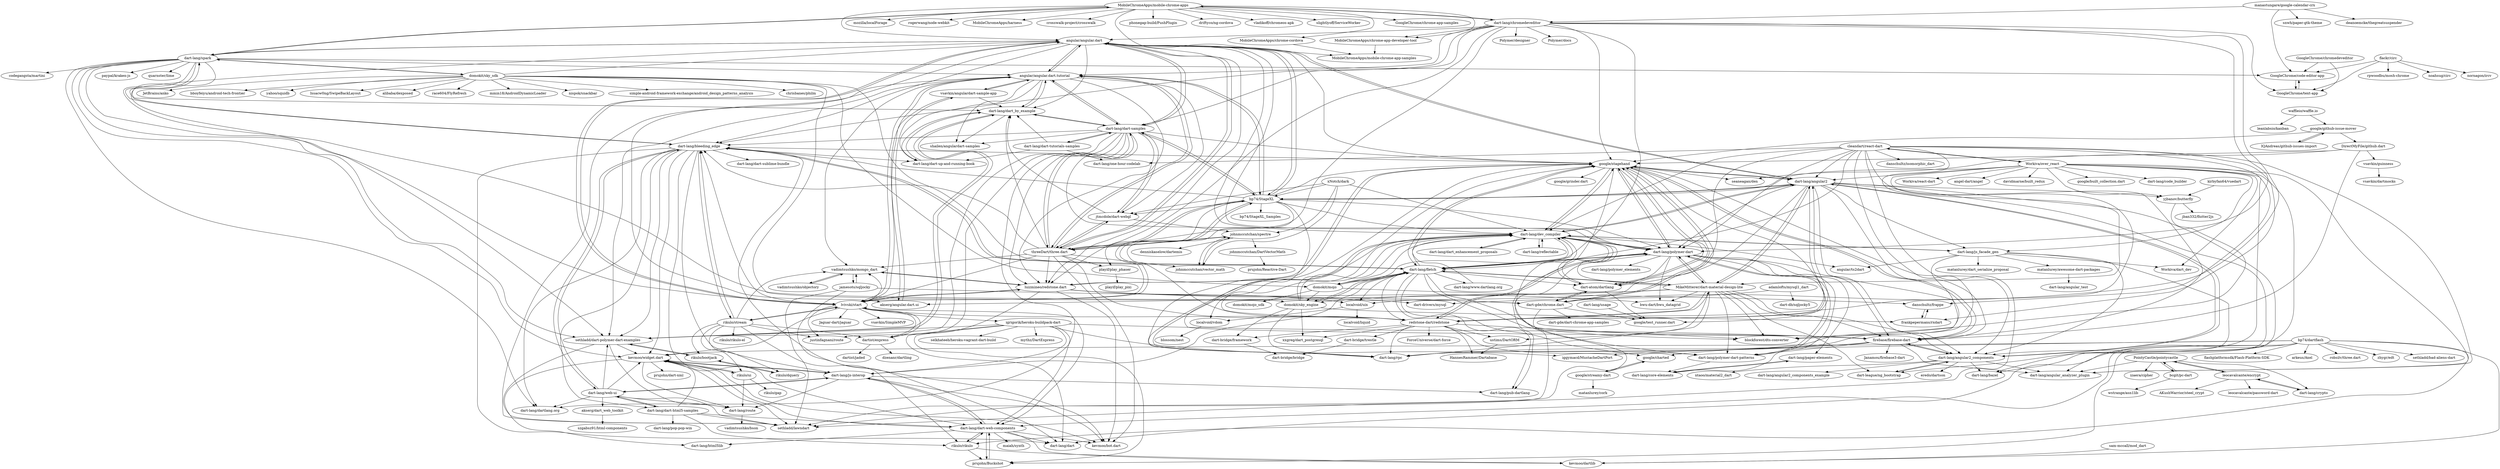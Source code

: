 digraph G {
"MobileChromeApps/mobile-chrome-apps" -> "GoogleChrome/chrome-app-samples" ["e"=1]
"MobileChromeApps/mobile-chrome-apps" -> "MobileChromeApps/chrome-app-developer-tool"
"MobileChromeApps/mobile-chrome-apps" -> "MobileChromeApps/chrome-cordova"
"MobileChromeApps/mobile-chrome-apps" -> "dart-lang/chromedeveditor"
"MobileChromeApps/mobile-chrome-apps" -> "dart-lang/spark"
"MobileChromeApps/mobile-chrome-apps" -> "MobileChromeApps/mobile-chrome-app-samples"
"MobileChromeApps/mobile-chrome-apps" -> "mozilla/localForage" ["e"=1]
"MobileChromeApps/mobile-chrome-apps" -> "rogerwang/node-webkit" ["e"=1]
"MobileChromeApps/mobile-chrome-apps" -> "MobileChromeApps/harness"
"MobileChromeApps/mobile-chrome-apps" -> "crosswalk-project/crosswalk" ["e"=1]
"MobileChromeApps/mobile-chrome-apps" -> "angular/angular.dart"
"MobileChromeApps/mobile-chrome-apps" -> "phonegap-build/PushPlugin" ["e"=1]
"MobileChromeApps/mobile-chrome-apps" -> "driftyco/ng-cordova" ["e"=1]
"MobileChromeApps/mobile-chrome-apps" -> "vladikoff/chromeos-apk" ["e"=1]
"MobileChromeApps/mobile-chrome-apps" -> "slightlyoff/ServiceWorker" ["e"=1]
"johnmccutchan/vector_math" -> "johnmccutchan/spectre"
"angular/angular.dart" -> "angular/angular.dart.tutorial"
"angular/angular.dart" -> "dart-lang/spark"
"angular/angular.dart" -> "dart-lang/angular2"
"angular/angular.dart" -> "dart-lang/dart-samples"
"angular/angular.dart" -> "dart-lang/bleeding_edge"
"angular/angular.dart" -> "lvivski/start"
"angular/angular.dart" -> "akserg/angular.dart.ui"
"angular/angular.dart" -> "dart-lang/dev_compiler"
"angular/angular.dart" -> "bp74/StageXL"
"angular/angular.dart" -> "dart-lang/dart_by_example"
"angular/angular.dart" -> "luizmineo/redstone.dart"
"angular/angular.dart" -> "threeDart/three.dart"
"angular/angular.dart" -> "sethladd/dart-polymer-dart-examples"
"angular/angular.dart" -> "dart-lang/polymer-dart"
"angular/angular.dart" -> "google/stagehand"
"dart-lang/dart-tutorials-samples" -> "dart-lang/dart-samples"
"dart-lang/dart-tutorials-samples" -> "dart-lang/dart-up-and-running-book"
"dart-lang/dart-tutorials-samples" -> "dart-lang/one-hour-codelab"
"dart-lang/dart-tutorials-samples" -> "dart-lang/dart_by_example"
"dart-lang/dart_enhancement_proposals" -> "dart-lang/dev_compiler"
"dart-lang/dev_compiler" -> "dart-lang/fletch"
"dart-lang/dev_compiler" -> "dart-lang/dart_enhancement_proposals"
"dart-lang/dev_compiler" -> "dart-lang/polymer-dart"
"dart-lang/dev_compiler" -> "dart-atom/dartlang"
"dart-lang/dev_compiler" -> "dart-lang/reflectable"
"dart-lang/dev_compiler" -> "dart-lang/angular2"
"dart-lang/dev_compiler" -> "google/stagehand"
"dart-lang/dev_compiler" -> "dart-lang/polymer-dart-patterns"
"dart-lang/dev_compiler" -> "dart-lang/js_facade_gen"
"dart-lang/dev_compiler" -> "dart-lang/rpc"
"dart-lang/dev_compiler" -> "angular/ts2dart"
"dart-lang/dev_compiler" -> "localvoid/vdom"
"dart-lang/reflectable" -> "dart-lang/dev_compiler"
"domokit/sky_sdk" -> "domokit/mojo"
"domokit/sky_sdk" -> "domokit/sky_engine"
"domokit/sky_sdk" -> "JetBrains/anko" ["e"=1]
"domokit/sky_sdk" -> "bboyfeiyu/android-tech-frontier" ["e"=1]
"domokit/sky_sdk" -> "yahoo/squidb" ["e"=1]
"domokit/sky_sdk" -> "dart-lang/fletch"
"domokit/sky_sdk" -> "Issacw0ng/SwipeBackLayout" ["e"=1]
"domokit/sky_sdk" -> "alibaba/dexposed" ["e"=1]
"domokit/sky_sdk" -> "dart-lang/spark"
"domokit/sky_sdk" -> "race604/FlyRefresh" ["e"=1]
"domokit/sky_sdk" -> "angular/angular.dart"
"domokit/sky_sdk" -> "mmin18/AndroidDynamicLoader" ["e"=1]
"domokit/sky_sdk" -> "nispok/snackbar" ["e"=1]
"domokit/sky_sdk" -> "simple-android-framework-exchange/android_design_patterns_analysis" ["e"=1]
"domokit/sky_sdk" -> "chrisbanes/philm" ["e"=1]
"localvoid/vdom" -> "blossom/nest"
"GoogleChrome/chromedeveditor" -> "GoogleChrome/text-app"
"GoogleChrome/chromedeveditor" -> "GoogleChrome/code-editor-app"
"bp74/StageXL" -> "bp74/StageXL_Samples"
"bp74/StageXL" -> "dart-lang/angular2"
"bp74/StageXL" -> "jtmcdole/dart-webgl"
"bp74/StageXL" -> "google/stagehand"
"bp74/StageXL" -> "threeDart/three.dart"
"bp74/StageXL" -> "firebase/firebase-dart"
"bp74/StageXL" -> "angular/angular.dart.tutorial"
"bp74/StageXL" -> "playif/play_phaser"
"bp74/StageXL" -> "redstone-dart/redstone"
"bp74/StageXL" -> "dart-lang/dart-samples"
"bp74/StageXL" -> "dart-lang/bleeding_edge"
"bp74/StageXL" -> "dart-lang/polymer-dart"
"bp74/StageXL" -> "lvivski/start"
"bp74/StageXL" -> "angular/angular.dart"
"bp74/StageXL" -> "dart-lang/dev_compiler"
"leocavalcante/encrypt" -> "leocavalcante/password-dart"
"leocavalcante/encrypt" -> "dart-lang/crypto"
"leocavalcante/encrypt" -> "PointyCastle/pointycastle"
"leocavalcante/encrypt" -> "AKushWarrior/steel_crypt"
"dartist/express" -> "dartist/jaded"
"dartist/express" -> "lvivski/start"
"dartist/express" -> "dzenanr/dartling"
"igrigorik/heroku-buildpack-dart" -> "sethladd/dart-polymer-dart-examples"
"igrigorik/heroku-buildpack-dart" -> "selkhateeb/heroku-vagrant-dart-build"
"igrigorik/heroku-buildpack-dart" -> "dart-lang/dart-web-components"
"igrigorik/heroku-buildpack-dart" -> "dart-lang/js-interop"
"igrigorik/heroku-buildpack-dart" -> "mythz/DartExpress"
"igrigorik/heroku-buildpack-dart" -> "firebase/firebase-dart"
"igrigorik/heroku-buildpack-dart" -> "prujohn/Buckshot"
"igrigorik/heroku-buildpack-dart" -> "dart-lang/dart"
"igrigorik/heroku-buildpack-dart" -> "iggymacd/MustacheDartPort"
"rikulo/stream" -> "lvivski/start"
"rikulo/stream" -> "justinfagnani/route"
"rikulo/stream" -> "dartist/express"
"rikulo/stream" -> "rikulo/rikulo"
"rikulo/stream" -> "vadimtsushko/mongo_dart"
"rikulo/stream" -> "rikulo/ui"
"rikulo/stream" -> "rikulo/dquery"
"rikulo/stream" -> "rikulo/bootjack"
"rikulo/stream" -> "rikulo/rikulo-el"
"rikulo/stream" -> "dart-lang/bleeding_edge"
"manastungare/google-calendar-crx" -> "GoogleChrome/code-editor-app"
"manastungare/google-calendar-crx" -> "snwh/paper-gtk-theme" ["e"=1]
"manastungare/google-calendar-crx" -> "dart-lang/chromedeveditor"
"manastungare/google-calendar-crx" -> "deanoemcke/thegreatsuspender" ["e"=1]
"threeDart/three.dart" -> "johnmccutchan/spectre"
"threeDart/three.dart" -> "jtmcdole/dart-webgl"
"threeDart/three.dart" -> "playif/play_phaser"
"threeDart/three.dart" -> "bp74/StageXL"
"threeDart/three.dart" -> "dart-lang/dart-samples"
"threeDart/three.dart" -> "johnmccutchan/vector_math"
"threeDart/three.dart" -> "angular/angular.dart.tutorial"
"threeDart/three.dart" -> "dart-lang/bleeding_edge"
"threeDart/three.dart" -> "vadimtsushko/mongo_dart"
"threeDart/three.dart" -> "luizmineo/redstone.dart"
"threeDart/three.dart" -> "dart-lang/dart_by_example"
"threeDart/three.dart" -> "kevmoo/bot.dart"
"threeDart/three.dart" -> "lvivski/start"
"threeDart/three.dart" -> "angular/angular.dart"
"threeDart/three.dart" -> "redstone-dart/redstone"
"vadimtsushko/mongo_dart" -> "vadimtsushko/objectory"
"vadimtsushko/mongo_dart" -> "luizmineo/redstone.dart"
"vadimtsushko/mongo_dart" -> "jamesots/sqljocky"
"jamesots/sqljocky" -> "sethladd/lawndart"
"jamesots/sqljocky" -> "vadimtsushko/mongo_dart"
"jamesots/sqljocky" -> "dart-lang/dart"
"jamesots/sqljocky" -> "dart-drivers/mysql"
"redstone-dart/redstone" -> "xxgreg/dart_postgresql"
"redstone-dart/redstone" -> "dart-bridge/trestle"
"redstone-dart/redstone" -> "dart-lang/polymer-dart"
"redstone-dart/redstone" -> "dart-lang/rpc"
"redstone-dart/redstone" -> "dart-bridge/framework"
"redstone-dart/redstone" -> "MikeMitterer/dart-material-design-lite"
"redstone-dart/redstone" -> "HannesRammer/Dartabase"
"redstone-dart/redstone" -> "ForceUniverse/dart-force"
"redstone-dart/redstone" -> "ustims/DartORM"
"redstone-dart/redstone" -> "blockforest/dts-converter"
"redstone-dart/redstone" -> "dart-lang/dev_compiler"
"redstone-dart/redstone" -> "dart-lang/polymer-dart-patterns"
"redstone-dart/redstone" -> "dart-lang/fletch"
"redstone-dart/redstone" -> "dart-lang/angular2"
"waffleio/waffle.io" -> "google/github-issue-mover"
"waffleio/waffle.io" -> "leanlabsio/kanban"
"IQAndreas/github-issues-import" -> "google/github-issue-mover"
"google/github-issue-mover" -> "IQAndreas/github-issues-import"
"google/github-issue-mover" -> "google/stagehand"
"google/github-issue-mover" -> "DirectMyFile/github.dart"
"dart-lang/usage" -> "google/test_runner.dart"
"dart-lang/spark" -> "angular/angular.dart"
"dart-lang/spark" -> "dart-lang/bleeding_edge"
"dart-lang/spark" -> "angular/angular.dart.tutorial"
"dart-lang/spark" -> "sethladd/dart-polymer-dart-examples"
"dart-lang/spark" -> "MobileChromeApps/mobile-chrome-apps"
"dart-lang/spark" -> "kevmoo/widget.dart"
"dart-lang/spark" -> "GoogleChrome/code-editor-app"
"dart-lang/spark" -> "dart-gde/chrome.dart"
"dart-lang/spark" -> "lvivski/start"
"dart-lang/spark" -> "dart-lang/dart_by_example"
"dart-lang/spark" -> "paypal/kraken-js" ["e"=1]
"dart-lang/spark" -> "quarnster/lime" ["e"=1]
"dart-lang/spark" -> "codegangsta/martini" ["e"=1]
"dart-lang/spark" -> "dart-lang/dartlang.org"
"dart-lang/spark" -> "domokit/sky_sdk"
"dart-lang/chromedeveditor" -> "MobileChromeApps/mobile-chrome-apps"
"dart-lang/chromedeveditor" -> "angular/angular.dart"
"dart-lang/chromedeveditor" -> "MobileChromeApps/chrome-app-developer-tool"
"dart-lang/chromedeveditor" -> "google/stagehand"
"dart-lang/chromedeveditor" -> "dart-lang/polymer-dart"
"dart-lang/chromedeveditor" -> "luizmineo/redstone.dart"
"dart-lang/chromedeveditor" -> "threeDart/three.dart"
"dart-lang/chromedeveditor" -> "angular/angular.dart.tutorial"
"dart-lang/chromedeveditor" -> "dart-lang/bleeding_edge"
"dart-lang/chromedeveditor" -> "dart-gde/chrome.dart"
"dart-lang/chromedeveditor" -> "GoogleChrome/text-app"
"dart-lang/chromedeveditor" -> "dart-lang/dart-samples"
"dart-lang/chromedeveditor" -> "Polymer/designer" ["e"=1]
"dart-lang/chromedeveditor" -> "domokit/mojo"
"dart-lang/chromedeveditor" -> "Polymer/docs" ["e"=1]
"DirectMyFile/github.dart" -> "seaneagan/den"
"DirectMyFile/github.dart" -> "google/stagehand"
"DirectMyFile/github.dart" -> "firebase/firebase-dart"
"DirectMyFile/github.dart" -> "vsavkin/guinness"
"dart-lang/rpc" -> "dart-lang/dev_compiler"
"dart-lang/angular2" -> "dart-lang/angular2_components"
"dart-lang/angular2" -> "dart-lang/dev_compiler"
"dart-lang/angular2" -> "MikeMitterer/dart-material-design-lite"
"dart-lang/angular2" -> "google/stagehand"
"dart-lang/angular2" -> "dart-lang/rpc"
"dart-lang/angular2" -> "dart-lang/angular_analyzer_plugin"
"dart-lang/angular2" -> "dart-league/ng_bootstrap"
"dart-lang/angular2" -> "dart-lang/js_facade_gen"
"dart-lang/angular2" -> "firebase/firebase-dart"
"dart-lang/angular2" -> "angular/angular.dart"
"dart-lang/angular2" -> "bp74/StageXL"
"dart-lang/angular2" -> "dart-lang/polymer-dart"
"dart-lang/angular2" -> "dart-atom/dartlang"
"dart-lang/angular2" -> "yjbanov/butterfly"
"dart-lang/angular2" -> "redstone-dart/redstone"
"GoogleChrome/text-app" -> "GoogleChrome/code-editor-app"
"MikeMitterer/dart-material-design-lite" -> "dart-lang/angular2"
"MikeMitterer/dart-material-design-lite" -> "dart-lang/angular2_components"
"MikeMitterer/dart-material-design-lite" -> "dart-lang/polymer-dart"
"MikeMitterer/dart-material-design-lite" -> "redstone-dart/redstone"
"MikeMitterer/dart-material-design-lite" -> "dart-lang/fletch"
"MikeMitterer/dart-material-design-lite" -> "dart-lang/dev_compiler"
"MikeMitterer/dart-material-design-lite" -> "blockforest/dts-converter"
"MikeMitterer/dart-material-design-lite" -> "dart-lang/polymer-dart-patterns"
"MikeMitterer/dart-material-design-lite" -> "dart-lang/rpc"
"MikeMitterer/dart-material-design-lite" -> "dart-league/ng_bootstrap"
"MikeMitterer/dart-material-design-lite" -> "firebase/firebase-dart"
"MikeMitterer/dart-material-design-lite" -> "bwu-dart/bwu_datagrid"
"MikeMitterer/dart-material-design-lite" -> "domokit/sky_engine"
"MikeMitterer/dart-material-design-lite" -> "ustims/DartORM"
"MikeMitterer/dart-material-design-lite" -> "akserg/angular.dart.ui"
"yjbanov/butterfly" -> "jban332/flutter2js"
"yjbanov/butterfly" -> "blockforest/dts-converter"
"dart-lang/dart-samples" -> "dart-lang/dart_by_example"
"dart-lang/dart-samples" -> "angular/angular.dart.tutorial"
"dart-lang/dart-samples" -> "dart-lang/dart-tutorials-samples"
"dart-lang/dart-samples" -> "jtmcdole/dart-webgl"
"dart-lang/dart-samples" -> "dart-lang/polymer-dart"
"dart-lang/dart-samples" -> "dart-lang/dartlang.org"
"dart-lang/dart-samples" -> "angular/angular.dart"
"dart-lang/dart-samples" -> "sethladd/dart-polymer-dart-examples"
"dart-lang/dart-samples" -> "threeDart/three.dart"
"dart-lang/dart-samples" -> "google/stagehand"
"dart-lang/dart-samples" -> "dart-lang/bleeding_edge"
"dart-lang/dart-samples" -> "luizmineo/redstone.dart"
"dart-lang/dart-samples" -> "shailen/angulardart-samples"
"dart-lang/dart-samples" -> "justinfagnani/route"
"dart-lang/dart-samples" -> "bp74/StageXL"
"dart-lang/js-interop" -> "dart-lang/dart-web-components"
"dart-lang/js-interop" -> "kevmoo/widget.dart"
"dart-lang/js-interop" -> "kevmoo/bot.dart"
"dart-lang/js-interop" -> "dart-lang/route"
"dart-lang/js-interop" -> "dart-lang/pub-dartlang"
"dart-lang/js-interop" -> "dart-lang/web-ui"
"dart-lang/web-ui" -> "dart-lang/js-interop"
"dart-lang/web-ui" -> "kevmoo/widget.dart"
"dart-lang/web-ui" -> "dart-lang/dart-html5-samples"
"dart-lang/web-ui" -> "dart-lang/route"
"dart-lang/web-ui" -> "sethladd/dart-polymer-dart-examples"
"dart-lang/web-ui" -> "dart-lang/bleeding_edge"
"dart-lang/web-ui" -> "akserg/dart_web_toolkit"
"dart-lang/web-ui" -> "dart-lang/dartlang.org"
"dart-lang/web-ui" -> "sethladd/lawndart"
"MobileChromeApps/chrome-app-developer-tool" -> "MobileChromeApps/mobile-chrome-app-samples"
"dart-lang/fletch" -> "dart-lang/dev_compiler"
"dart-lang/fletch" -> "dart-lang/polymer-dart"
"dart-lang/fletch" -> "domokit/sky_engine"
"dart-lang/fletch" -> "blockforest/dts-converter"
"dart-lang/fletch" -> "domokit/mojo"
"dart-lang/fletch" -> "dart-lang/js-interop"
"dart-lang/fletch" -> "localvoid/uix"
"dart-lang/fletch" -> "MikeMitterer/dart-material-design-lite"
"dart-lang/fletch" -> "dart-atom/dartlang"
"dart-lang/fletch" -> "google/stagehand"
"dart-lang/fletch" -> "google/charted"
"dart-lang/fletch" -> "dart-lang/bleeding_edge"
"dart-lang/fletch" -> "dart-lang/pub-dartlang"
"dart-lang/fletch" -> "dart-lang/www.dartlang.org"
"dart-lang/fletch" -> "firebase/firebase-dart"
"domokit/sky_engine" -> "dart-lang/dev_compiler"
"domokit/sky_engine" -> "dart-lang/fletch"
"domokit/sky_engine" -> "dart-bridge/framework"
"domokit/sky_engine" -> "google/stagehand"
"domokit/sky_engine" -> "dart-lang/rpc"
"domokit/sky_engine" -> "frankpepermans/rxdart"
"domokit/sky_engine" -> "xxgreg/dart_postgresql"
"angular/angular.dart.tutorial" -> "dart-lang/dart_by_example"
"angular/angular.dart.tutorial" -> "angular/angular.dart"
"angular/angular.dart.tutorial" -> "vsavkin/angulardart-sample-app"
"angular/angular.dart.tutorial" -> "dart-lang/dart-samples"
"angular/angular.dart.tutorial" -> "sethladd/dart-polymer-dart-examples"
"angular/angular.dart.tutorial" -> "dart-lang/dart-up-and-running-book"
"angular/angular.dart.tutorial" -> "jtmcdole/dart-webgl"
"angular/angular.dart.tutorial" -> "shailen/angulardart-samples"
"angular/angular.dart.tutorial" -> "bp74/StageXL"
"angular/angular.dart.tutorial" -> "luizmineo/redstone.dart"
"angular/angular.dart.tutorial" -> "threeDart/three.dart"
"angular/angular.dart.tutorial" -> "sethladd/lawndart"
"angular/angular.dart.tutorial" -> "lvivski/start"
"angular/angular.dart.tutorial" -> "vadimtsushko/mongo_dart"
"google/stagehand" -> "dart-atom/dartlang"
"google/stagehand" -> "dart-lang/dev_compiler"
"google/stagehand" -> "luizmineo/redstone.dart"
"google/stagehand" -> "dart-gde/chrome.dart"
"google/stagehand" -> "dart-lang/angular2"
"google/stagehand" -> "firebase/firebase-dart"
"google/stagehand" -> "dart-lang/polymer-dart"
"google/stagehand" -> "seaneagan/den"
"google/stagehand" -> "dart-lang/angular2_components"
"google/stagehand" -> "dart-lang/fletch"
"google/stagehand" -> "google/test_runner.dart"
"google/stagehand" -> "google/grinder.dart" ["e"=1]
"google/stagehand" -> "dart-lang/rpc"
"google/stagehand" -> "dart-lang/pub-dartlang"
"lvivski/start" -> "rikulo/stream"
"lvivski/start" -> "dartist/express"
"lvivski/start" -> "luizmineo/redstone.dart"
"lvivski/start" -> "Jaguar-dart/jaguar" ["e"=1]
"lvivski/start" -> "kevmoo/widget.dart"
"lvivski/start" -> "angular/angular.dart"
"lvivski/start" -> "redstone-dart/redstone"
"lvivski/start" -> "vadimtsushko/mongo_dart"
"lvivski/start" -> "igrigorik/heroku-buildpack-dart"
"lvivski/start" -> "angular/angular.dart.tutorial"
"lvivski/start" -> "vsavkin/SimpleMVP"
"lvivski/start" -> "dart-lang/bleeding_edge"
"lvivski/start" -> "dart-lang/dart-web-components"
"lvivski/start" -> "justinfagnani/route"
"lvivski/start" -> "bp74/StageXL"
"bp74/dartflash" -> "rikulo/rikulo"
"bp74/dartflash" -> "dart-lang/dart-web-components"
"bp74/dartflash" -> "kevmoo/dartlib"
"bp74/dartflash" -> "dart-lang/dart"
"bp74/dartflash" -> "kevmoo/widget.dart"
"bp74/dartflash" -> "flashplatformsdk/Flash-Platform-SDK" ["e"=1]
"bp74/dartflash" -> "arkeus/Axel" ["e"=1]
"bp74/dartflash" -> "prujohn/Buckshot"
"bp74/dartflash" -> "robsilv/three.dart"
"bp74/dartflash" -> "zhygr/edt"
"bp74/dartflash" -> "sethladd/bad-aliens-dart"
"bp74/dartflash" -> "iggymacd/MustacheDartPort"
"cleandart/react-dart" -> "Workiva/over_react"
"cleandart/react-dart" -> "localvoid/uix"
"cleandart/react-dart" -> "dart-lang/dev_compiler"
"cleandart/react-dart" -> "danschultz/frappe"
"cleandart/react-dart" -> "dart-lang/rpc"
"cleandart/react-dart" -> "frankpepermans/rxdart"
"cleandart/react-dart" -> "dart-lang/fletch"
"cleandart/react-dart" -> "dart-lang/angular2"
"cleandart/react-dart" -> "sethladd/lawndart"
"cleandart/react-dart" -> "dart-lang/polymer-dart"
"cleandart/react-dart" -> "redstone-dart/redstone"
"cleandart/react-dart" -> "dart-lang/one-hour-codelab"
"cleandart/react-dart" -> "dart-lang/angular_analyzer_plugin"
"cleandart/react-dart" -> "MikeMitterer/dart-material-design-lite"
"cleandart/react-dart" -> "danschultz/isomorphic_dart"
"dart-lang/dart-up-and-running-book" -> "dart-lang/dart_by_example"
"dart-lang/dart_by_example" -> "angular/angular.dart.tutorial"
"dart-lang/dart_by_example" -> "sethladd/dart-polymer-dart-examples"
"dart-lang/dart_by_example" -> "dart-lang/dart-samples"
"dart-lang/dart_by_example" -> "dart-lang/dart-up-and-running-book"
"dart-lang/dart_by_example" -> "shailen/angulardart-samples"
"dart-lang/polymer-dart" -> "dart-lang/polymer-dart-patterns"
"dart-lang/polymer-dart" -> "dart-lang/dev_compiler"
"dart-lang/polymer-dart" -> "dart-lang/polymer_elements"
"dart-lang/polymer-dart" -> "dart-lang/core-elements"
"dart-lang/polymer-dart" -> "dart-lang/fletch"
"dart-lang/polymer-dart" -> "google/stagehand"
"dart-lang/polymer-dart" -> "bwu-dart/bwu_datagrid"
"dart-lang/polymer-dart" -> "MikeMitterer/dart-material-design-lite"
"dart-lang/polymer-dart" -> "redstone-dart/redstone"
"dart-lang/polymer-dart" -> "dart-lang/angular2_components"
"dart-lang/polymer-dart" -> "dart-atom/dartlang"
"dart-lang/polymer-dart" -> "firebase/firebase-dart"
"dart-lang/polymer-dart" -> "sethladd/lawndart"
"dart-lang/polymer-dart" -> "dart-lang/paper-elements"
"google/charted" -> "google/streamy-dart"
"google/streamy-dart" -> "matanlurey/cork"
"google/streamy-dart" -> "google/charted"
"localvoid/uix" -> "localvoid/vdom"
"localvoid/uix" -> "localvoid/liquid"
"luizmineo/redstone.dart" -> "google/stagehand"
"luizmineo/redstone.dart" -> "vadimtsushko/mongo_dart"
"luizmineo/redstone.dart" -> "kevmoo/bot.dart"
"luizmineo/redstone.dart" -> "dart-gde/chrome.dart"
"luizmineo/redstone.dart" -> "dartist/express"
"luizmineo/redstone.dart" -> "bwu-dart/bwu_datagrid"
"luizmineo/redstone.dart" -> "localvoid/uix"
"luizmineo/redstone.dart" -> "lvivski/start"
"rikulo/rikulo" -> "dart-lang/dart-web-components"
"rikulo/rikulo" -> "kevmoo/dartlib"
"rikulo/rikulo" -> "prujohn/Buckshot"
"playif/play_phaser" -> "playif/play_pixi"
"flackr/circ" -> "rpwoodbu/mosh-chrome"
"flackr/circ" -> "GoogleChrome/text-app"
"flackr/circ" -> "GoogleChrome/code-editor-app"
"flackr/circ" -> "noahsug/circ"
"flackr/circ" -> "nornagon/ircv"
"adamlofts/mysql1_dart" -> "dart-drivers/mysql"
"adamlofts/mysql1_dart" -> "dart-db/sqljocky5"
"bcgit/pc-dart" -> "PointyCastle/pointycastle"
"bcgit/pc-dart" -> "wstrange/asn1lib"
"xNotch/dark" -> "jtmcdole/dart-webgl"
"xNotch/dark" -> "dart-lang/dev_compiler"
"xNotch/dark" -> "johnmccutchan/spectre"
"xNotch/dark" -> "bp74/StageXL"
"xNotch/dark" -> "johnmccutchan/vector_math"
"johnmccutchan/spectre" -> "johnmccutchan/vector_math"
"johnmccutchan/spectre" -> "johnmccutchan/DartVectorMath"
"johnmccutchan/spectre" -> "denniskaselow/dartemis"
"johnmccutchan/spectre" -> "threeDart/three.dart"
"PointyCastle/pointycastle" -> "bcgit/pc-dart"
"PointyCastle/pointycastle" -> "izaera/cipher"
"PointyCastle/pointycastle" -> "dart-lang/crypto"
"PointyCastle/pointycastle" -> "leocavalcante/encrypt"
"PointyCastle/pointycastle" -> "dart-lang/angular_analyzer_plugin"
"dart-lang/crypto" -> "leocavalcante/encrypt"
"GoogleChrome/code-editor-app" -> "GoogleChrome/text-app"
"dart-lang/polymer-dart-patterns" -> "dart-lang/polymer-dart"
"dart-lang/polymer-dart-patterns" -> "dart-lang/core-elements"
"Workiva/over_react" -> "cleandart/react-dart"
"Workiva/over_react" -> "Workiva/dart_dev"
"Workiva/over_react" -> "yjbanov/butterfly"
"Workiva/over_react" -> "dart-lang/angular2_components"
"Workiva/over_react" -> "dart-lang/angular_analyzer_plugin"
"Workiva/over_react" -> "Workiva/react-dart"
"Workiva/over_react" -> "angel-dart/angel" ["e"=1]
"Workiva/over_react" -> "dart-lang/angular2"
"Workiva/over_react" -> "davidmarne/built_redux" ["e"=1]
"Workiva/over_react" -> "bp74/StageXL"
"Workiva/over_react" -> "dart-lang/js_facade_gen"
"Workiva/over_react" -> "dart-lang/bazel"
"Workiva/over_react" -> "google/built_collection.dart" ["e"=1]
"Workiva/over_react" -> "dart-lang/code_builder" ["e"=1]
"Workiva/over_react" -> "firebase/firebase-dart"
"domokit/mojo" -> "dart-lang/fletch"
"domokit/mojo" -> "domokit/mojo_sdk"
"domokit/mojo" -> "dart-lang/dev_compiler"
"domokit/mojo" -> "domokit/sky_engine"
"domokit/mojo" -> "danschultz/frappe"
"dart-lang/angular2_components" -> "dart-lang/angular2"
"dart-lang/angular2_components" -> "dart-lang/angular2_components_example"
"dart-lang/angular2_components" -> "dart-league/ng_bootstrap"
"dart-lang/angular2_components" -> "eredo/dartson"
"dart-lang/angular2_components" -> "dart-lang/angular_analyzer_plugin"
"dart-lang/angular2_components" -> "ntaoo/material2_dart"
"dart-lang/angular2_components" -> "firebase/firebase-dart"
"dart-lang/angular2_components" -> "dart-lang/bazel"
"rikulo/dquery" -> "rikulo/bootjack"
"sethladd/dart-polymer-dart-examples" -> "dart-lang/route"
"sethladd/dart-polymer-dart-examples" -> "kevmoo/widget.dart"
"sethladd/dart-polymer-dart-examples" -> "rikulo/bootjack"
"sethladd/dart-polymer-dart-examples" -> "sethladd/lawndart"
"sethladd/dart-polymer-dart-examples" -> "dart-lang/dart_by_example"
"firebase/firebase-dart" -> "Janamou/firebase3-dart"
"firebase/firebase-dart" -> "dart-lang/angular_analyzer_plugin"
"firebase/firebase-dart" -> "dart-lang/angular2_components"
"firebase/firebase-dart" -> "google/stagehand"
"firebase/firebase-dart" -> "dart-lang/polymer-dart-patterns"
"firebase/firebase-dart" -> "dart-lang/rpc"
"firebase/firebase-dart" -> "google/charted"
"dart-lang/dart-html5-samples" -> "dart-lang/web-ui"
"dart-lang/dart-html5-samples" -> "sethladd/lawndart"
"dart-lang/dart-html5-samples" -> "kevmoo/widget.dart"
"dart-lang/dart-html5-samples" -> "rikulo/rikulo"
"dart-lang/dart-html5-samples" -> "dart-lang/dart-web-components"
"dart-lang/dart-html5-samples" -> "dart-lang/pop-pop-win"
"rikulo/ui" -> "kevmoo/widget.dart"
"rikulo/ui" -> "rikulo/gap"
"rikulo/ui" -> "dart-lang/route"
"danschultz/frappe" -> "frankpepermans/rxdart"
"dart-lang/core-elements" -> "dart-lang/paper-elements"
"dart-lang/www.dartlang.org" -> "dart-lang/dev_compiler"
"vsavkin/angulardart-sample-app" -> "akserg/angular.dart.ui"
"vsavkin/angulardart-sample-app" -> "angular/angular.dart.tutorial"
"vsavkin/angulardart-sample-app" -> "dart-lang/dart_by_example"
"dart-lang/bleeding_edge" -> "dart-lang/js-interop"
"dart-lang/bleeding_edge" -> "dart-lang/dart-sublime-bundle"
"dart-lang/bleeding_edge" -> "dart-lang/dartlang.org"
"dart-lang/bleeding_edge" -> "kevmoo/widget.dart"
"dart-lang/bleeding_edge" -> "dart-lang/dart-web-components"
"dart-lang/bleeding_edge" -> "dart-lang/fletch"
"dart-lang/bleeding_edge" -> "dart-lang/web-ui"
"dart-lang/bleeding_edge" -> "dart-lang/dart-html5-samples"
"dart-lang/bleeding_edge" -> "rikulo/stream"
"dart-lang/bleeding_edge" -> "kevmoo/bot.dart"
"dart-lang/bleeding_edge" -> "dart-lang/dart"
"dart-lang/bleeding_edge" -> "dart-lang/dart-up-and-running-book"
"dart-lang/bleeding_edge" -> "dart-lang/spark"
"dart-lang/bleeding_edge" -> "google/stagehand"
"dart-lang/bleeding_edge" -> "sethladd/dart-polymer-dart-examples"
"dart-lang/paper-elements" -> "dart-lang/core-elements"
"rikulo/bootjack" -> "rikulo/dquery"
"rikulo/bootjack" -> "sethladd/dart-polymer-dart-examples"
"dart-lang/dart-web-components" -> "prujohn/Buckshot"
"dart-lang/dart-web-components" -> "dart-lang/js-interop"
"dart-lang/dart-web-components" -> "rikulo/rikulo"
"dart-lang/dart-web-components" -> "dart-lang/html5lib"
"dart-lang/dart-web-components" -> "kevmoo/bot.dart"
"dart-lang/dart-web-components" -> "kevmoo/dartlib"
"dart-lang/dart-web-components" -> "kevmoo/widget.dart"
"dart-lang/dart-web-components" -> "maiah/synth"
"dart-lang/dart-web-components" -> "dart-lang/dart"
"johnmccutchan/DartVectorMath" -> "prujohn/Reactive-Dart"
"dart-atom/dartlang" -> "google/stagehand"
"dart-atom/dartlang" -> "dart-lang/dev_compiler"
"dart-atom/dartlang" -> "google/test_runner.dart"
"dart-atom/dartlang" -> "dart-gde/chrome.dart"
"kevmoo/widget.dart" -> "dart-lang/html5lib"
"kevmoo/widget.dart" -> "dart-lang/js-interop"
"kevmoo/widget.dart" -> "prujohn/dart-xml"
"kevmoo/widget.dart" -> "sethladd/lawndart"
"kevmoo/widget.dart" -> "kevmoo/bot.dart"
"kevmoo/widget.dart" -> "rikulo/ui"
"kevmoo/widget.dart" -> "dart-lang/route"
"prujohn/Buckshot" -> "dart-lang/dart-web-components"
"kirbyfan64/vuedart" -> "yjbanov/butterfly"
"dart-bridge/framework" -> "dart-bridge/bridge"
"ustims/DartORM" -> "HannesRammer/Dartabase"
"akserg/dart_web_toolkit" -> "szgabsz91/html-components"
"dart-gde/chrome.dart" -> "sethladd/lawndart"
"dart-gde/chrome.dart" -> "dart-gde/dart-chrome-app-samples"
"dart-gde/chrome.dart" -> "google/test_runner.dart"
"dart-gde/chrome.dart" -> "dart-atom/dartlang"
"dart-gde/chrome.dart" -> "google/stagehand"
"MobileChromeApps/chrome-cordova" -> "MobileChromeApps/mobile-chrome-app-samples"
"dart-league/ng_bootstrap" -> "dart-lang/angular2_components"
"jtmcdole/dart-webgl" -> "threeDart/three.dart"
"jtmcdole/dart-webgl" -> "dart-lang/dart_by_example"
"jtmcdole/dart-webgl" -> "dart-lang/dart-samples"
"jtmcdole/dart-webgl" -> "johnmccutchan/spectre"
"sam-mccall/mod_dart" -> "kevmoo/dartlib"
"akserg/angular.dart.ui" -> "vsavkin/angulardart-sample-app"
"dart-bridge/trestle" -> "dart-bridge/bridge"
"dart-lang/route" -> "vadimtsushko/bson"
"dart-lang/js_facade_gen" -> "blockforest/dts-converter"
"dart-lang/js_facade_gen" -> "dart-lang/dev_compiler"
"dart-lang/js_facade_gen" -> "matanlurey/awesome-dart-packages"
"dart-lang/js_facade_gen" -> "angular/ts2dart"
"dart-lang/js_facade_gen" -> "Workiva/dart_dev"
"dart-lang/js_facade_gen" -> "matanlurey/dart_serialize_proposal"
"dart-lang/js_facade_gen" -> "dart-lang/bazel"
"dart-lang/js_facade_gen" -> "dart-lang/angular2_components"
"frankpepermans/rxdart" -> "danschultz/frappe"
"vadimtsushko/objectory" -> "vadimtsushko/mongo_dart"
"matanlurey/awesome-dart-packages" -> "dart-lang/angular_test"
"vsavkin/guinness" -> "vsavkin/dartmocks"
"MobileChromeApps/mobile-chrome-apps" ["l"="-32.795,23.599"]
"GoogleChrome/chrome-app-samples" ["l"="11.751,-32.256"]
"MobileChromeApps/chrome-app-developer-tool" ["l"="-32.775,23.626"]
"MobileChromeApps/chrome-cordova" ["l"="-32.748,23.573"]
"dart-lang/chromedeveditor" ["l"="-32.837,23.633"]
"dart-lang/spark" ["l"="-32.87,23.593"]
"MobileChromeApps/mobile-chrome-app-samples" ["l"="-32.754,23.599"]
"mozilla/localForage" ["l"="10.502,-33.903"]
"rogerwang/node-webkit" ["l"="11.743,-32.206"]
"MobileChromeApps/harness" ["l"="-32.729,23.589"]
"crosswalk-project/crosswalk" ["l"="48.521,0.275"]
"angular/angular.dart" ["l"="-32.903,23.63"]
"phonegap-build/PushPlugin" ["l"="32.656,-31.102"]
"driftyco/ng-cordova" ["l"="30.583,-31.846"]
"vladikoff/chromeos-apk" ["l"="-33.81,3.206"]
"slightlyoff/ServiceWorker" ["l"="29.559,-33.767"]
"johnmccutchan/vector_math" ["l"="-32.829,23.677"]
"johnmccutchan/spectre" ["l"="-32.829,23.691"]
"angular/angular.dart.tutorial" ["l"="-32.886,23.616"]
"dart-lang/angular2" ["l"="-32.93,23.692"]
"dart-lang/dart-samples" ["l"="-32.879,23.63"]
"dart-lang/bleeding_edge" ["l"="-32.918,23.593"]
"lvivski/start" ["l"="-32.899,23.59"]
"akserg/angular.dart.ui" ["l"="-32.936,23.627"]
"dart-lang/dev_compiler" ["l"="-32.943,23.685"]
"bp74/StageXL" ["l"="-32.898,23.664"]
"dart-lang/dart_by_example" ["l"="-32.872,23.616"]
"luizmineo/redstone.dart" ["l"="-32.902,23.611"]
"threeDart/three.dart" ["l"="-32.874,23.644"]
"sethladd/dart-polymer-dart-examples" ["l"="-32.907,23.577"]
"dart-lang/polymer-dart" ["l"="-32.939,23.658"]
"google/stagehand" ["l"="-32.912,23.649"]
"dart-lang/dart-tutorials-samples" ["l"="-32.847,23.654"]
"dart-lang/dart-up-and-running-book" ["l"="-32.852,23.61"]
"dart-lang/one-hour-codelab" ["l"="-32.89,23.705"]
"dart-lang/dart_enhancement_proposals" ["l"="-32.912,23.718"]
"dart-lang/fletch" ["l"="-32.956,23.649"]
"dart-atom/dartlang" ["l"="-32.915,23.675"]
"dart-lang/reflectable" ["l"="-32.979,23.72"]
"dart-lang/polymer-dart-patterns" ["l"="-32.963,23.663"]
"dart-lang/js_facade_gen" ["l"="-32.958,23.737"]
"dart-lang/rpc" ["l"="-32.958,23.686"]
"angular/ts2dart" ["l"="-32.975,23.739"]
"localvoid/vdom" ["l"="-33.013,23.661"]
"domokit/sky_sdk" ["l"="-32.973,23.604"]
"domokit/mojo" ["l"="-32.965,23.634"]
"domokit/sky_engine" ["l"="-32.981,23.661"]
"JetBrains/anko" ["l"="50.107,-3.534"]
"bboyfeiyu/android-tech-frontier" ["l"="48.405,0.905"]
"yahoo/squidb" ["l"="50.115,-3.571"]
"Issacw0ng/SwipeBackLayout" ["l"="53.177,0.594"]
"alibaba/dexposed" ["l"="48.798,0.848"]
"race604/FlyRefresh" ["l"="48.124,0.889"]
"mmin18/AndroidDynamicLoader" ["l"="48.676,0.856"]
"nispok/snackbar" ["l"="48.057,0.56"]
"simple-android-framework-exchange/android_design_patterns_analysis" ["l"="48.425,0.955"]
"chrisbanes/philm" ["l"="53.05,0.317"]
"blossom/nest" ["l"="-33.046,23.664"]
"GoogleChrome/chromedeveditor" ["l"="-32.681,23.67"]
"GoogleChrome/text-app" ["l"="-32.726,23.681"]
"GoogleChrome/code-editor-app" ["l"="-32.734,23.66"]
"bp74/StageXL_Samples" ["l"="-32.874,23.723"]
"jtmcdole/dart-webgl" ["l"="-32.863,23.661"]
"firebase/firebase-dart" ["l"="-32.932,23.669"]
"playif/play_phaser" ["l"="-32.849,23.685"]
"redstone-dart/redstone" ["l"="-32.97,23.677"]
"leocavalcante/encrypt" ["l"="-32.943,23.912"]
"leocavalcante/password-dart" ["l"="-32.956,23.94"]
"dart-lang/crypto" ["l"="-32.923,23.899"]
"PointyCastle/pointycastle" ["l"="-32.947,23.868"]
"AKushWarrior/steel_crypt" ["l"="-32.93,23.94"]
"dartist/express" ["l"="-32.872,23.55"]
"dartist/jaded" ["l"="-32.853,23.504"]
"dzenanr/dartling" ["l"="-32.845,23.52"]
"igrigorik/heroku-buildpack-dart" ["l"="-32.931,23.544"]
"selkhateeb/heroku-vagrant-dart-build" ["l"="-32.918,23.511"]
"dart-lang/dart-web-components" ["l"="-32.963,23.546"]
"dart-lang/js-interop" ["l"="-32.951,23.574"]
"mythz/DartExpress" ["l"="-32.915,23.498"]
"prujohn/Buckshot" ["l"="-32.97,23.518"]
"dart-lang/dart" ["l"="-32.943,23.53"]
"iggymacd/MustacheDartPort" ["l"="-32.96,23.503"]
"rikulo/stream" ["l"="-32.903,23.549"]
"justinfagnani/route" ["l"="-32.867,23.572"]
"rikulo/rikulo" ["l"="-32.975,23.531"]
"vadimtsushko/mongo_dart" ["l"="-32.883,23.568"]
"rikulo/ui" ["l"="-32.936,23.513"]
"rikulo/dquery" ["l"="-32.883,23.509"]
"rikulo/bootjack" ["l"="-32.886,23.531"]
"rikulo/rikulo-el" ["l"="-32.896,23.519"]
"manastungare/google-calendar-crx" ["l"="-32.724,23.631"]
"snwh/paper-gtk-theme" ["l"="-35.98,2.869"]
"deanoemcke/thegreatsuspender" ["l"="-27.828,-19.227"]
"kevmoo/bot.dart" ["l"="-32.932,23.583"]
"vadimtsushko/objectory" ["l"="-32.855,23.54"]
"jamesots/sqljocky" ["l"="-32.907,23.529"]
"sethladd/lawndart" ["l"="-32.932,23.601"]
"dart-drivers/mysql" ["l"="-32.895,23.46"]
"xxgreg/dart_postgresql" ["l"="-33.014,23.683"]
"dart-bridge/trestle" ["l"="-33.031,23.69"]
"dart-bridge/framework" ["l"="-33.023,23.674"]
"MikeMitterer/dart-material-design-lite" ["l"="-32.952,23.674"]
"HannesRammer/Dartabase" ["l"="-33.011,23.712"]
"ForceUniverse/dart-force" ["l"="-33.031,23.709"]
"ustims/DartORM" ["l"="-32.993,23.704"]
"blockforest/dts-converter" ["l"="-32.974,23.705"]
"waffleio/waffle.io" ["l"="-32.72,23.461"]
"google/github-issue-mover" ["l"="-32.791,23.531"]
"leanlabsio/kanban" ["l"="-32.681,23.423"]
"IQAndreas/github-issues-import" ["l"="-32.762,23.501"]
"DirectMyFile/github.dart" ["l"="-32.837,23.595"]
"dart-lang/usage" ["l"="-32.851,23.746"]
"google/test_runner.dart" ["l"="-32.886,23.688"]
"kevmoo/widget.dart" ["l"="-32.939,23.552"]
"dart-gde/chrome.dart" ["l"="-32.89,23.649"]
"paypal/kraken-js" ["l"="11.698,-32.038"]
"quarnster/lime" ["l"="10.563,-34.178"]
"codegangsta/martini" ["l"="-12.755,1.912"]
"dart-lang/dartlang.org" ["l"="-32.899,23.571"]
"Polymer/designer" ["l"="29.157,-35.464"]
"Polymer/docs" ["l"="29.14,-35.473"]
"seaneagan/den" ["l"="-32.859,23.62"]
"vsavkin/guinness" ["l"="-32.796,23.563"]
"dart-lang/angular2_components" ["l"="-32.927,23.713"]
"dart-lang/angular_analyzer_plugin" ["l"="-32.932,23.746"]
"dart-league/ng_bootstrap" ["l"="-32.944,23.713"]
"yjbanov/butterfly" ["l"="-32.991,23.751"]
"bwu-dart/bwu_datagrid" ["l"="-32.935,23.641"]
"jban332/flutter2js" ["l"="-33.03,23.769"]
"shailen/angulardart-samples" ["l"="-32.855,23.63"]
"dart-lang/route" ["l"="-32.95,23.542"]
"dart-lang/pub-dartlang" ["l"="-32.95,23.616"]
"dart-lang/web-ui" ["l"="-32.932,23.563"]
"dart-lang/dart-html5-samples" ["l"="-32.966,23.563"]
"akserg/dart_web_toolkit" ["l"="-32.93,23.481"]
"localvoid/uix" ["l"="-32.983,23.642"]
"google/charted" ["l"="-33.029,23.645"]
"dart-lang/www.dartlang.org" ["l"="-33.001,23.671"]
"frankpepermans/rxdart" ["l"="-33.003,23.694"]
"vsavkin/angulardart-sample-app" ["l"="-32.918,23.612"]
"google/grinder.dart" ["l"="-33.687,22.998"]
"Jaguar-dart/jaguar" ["l"="-33.752,22.907"]
"vsavkin/SimpleMVP" ["l"="-32.849,23.56"]
"bp74/dartflash" ["l"="-32.985,23.503"]
"kevmoo/dartlib" ["l"="-33.002,23.515"]
"flashplatformsdk/Flash-Platform-SDK" ["l"="-28.868,31.635"]
"arkeus/Axel" ["l"="-28.796,31.62"]
"robsilv/three.dart" ["l"="-33.011,23.471"]
"zhygr/edt" ["l"="-33.009,23.487"]
"sethladd/bad-aliens-dart" ["l"="-32.993,23.473"]
"cleandart/react-dart" ["l"="-32.958,23.698"]
"Workiva/over_react" ["l"="-32.939,23.73"]
"danschultz/frappe" ["l"="-32.993,23.683"]
"danschultz/isomorphic_dart" ["l"="-32.999,23.726"]
"dart-lang/polymer_elements" ["l"="-32.978,23.691"]
"dart-lang/core-elements" ["l"="-32.993,23.652"]
"dart-lang/paper-elements" ["l"="-33.005,23.643"]
"google/streamy-dart" ["l"="-33.069,23.642"]
"matanlurey/cork" ["l"="-33.094,23.642"]
"localvoid/liquid" ["l"="-33.027,23.621"]
"playif/play_pixi" ["l"="-32.821,23.718"]
"flackr/circ" ["l"="-32.673,23.709"]
"rpwoodbu/mosh-chrome" ["l"="-32.631,23.746"]
"noahsug/circ" ["l"="-32.647,23.702"]
"nornagon/ircv" ["l"="-32.634,23.715"]
"adamlofts/mysql1_dart" ["l"="-32.89,23.412"]
"dart-db/sqljocky5" ["l"="-32.888,23.384"]
"bcgit/pc-dart" ["l"="-32.979,23.883"]
"wstrange/asn1lib" ["l"="-33.001,23.9"]
"xNotch/dark" ["l"="-32.86,23.702"]
"johnmccutchan/DartVectorMath" ["l"="-32.793,23.734"]
"denniskaselow/dartemis" ["l"="-32.795,23.709"]
"izaera/cipher" ["l"="-32.958,23.89"]
"Workiva/dart_dev" ["l"="-32.952,23.768"]
"Workiva/react-dart" ["l"="-32.931,23.783"]
"angel-dart/angel" ["l"="-33.74,22.852"]
"davidmarne/built_redux" ["l"="-33.923,22.78"]
"dart-lang/bazel" ["l"="-32.942,23.752"]
"google/built_collection.dart" ["l"="-33.695,22.883"]
"dart-lang/code_builder" ["l"="-33.671,22.929"]
"domokit/mojo_sdk" ["l"="-33.002,23.62"]
"dart-lang/angular2_components_example" ["l"="-32.899,23.743"]
"eredo/dartson" ["l"="-32.903,23.767"]
"ntaoo/material2_dart" ["l"="-32.914,23.748"]
"Janamou/firebase3-dart" ["l"="-32.994,23.633"]
"dart-lang/pop-pop-win" ["l"="-33.018,23.551"]
"rikulo/gap" ["l"="-32.952,23.47"]
"dart-lang/dart-sublime-bundle" ["l"="-32.997,23.571"]
"dart-lang/html5lib" ["l"="-32.958,23.527"]
"maiah/synth" ["l"="-33.007,23.531"]
"prujohn/Reactive-Dart" ["l"="-32.775,23.757"]
"prujohn/dart-xml" ["l"="-32.948,23.496"]
"kirbyfan64/vuedart" ["l"="-33.022,23.795"]
"dart-bridge/bridge" ["l"="-33.051,23.685"]
"szgabsz91/html-components" ["l"="-32.935,23.446"]
"dart-gde/dart-chrome-app-samples" ["l"="-32.871,23.679"]
"sam-mccall/mod_dart" ["l"="-33.038,23.498"]
"vadimtsushko/bson" ["l"="-32.985,23.541"]
"matanlurey/awesome-dart-packages" ["l"="-32.973,23.786"]
"matanlurey/dart_serialize_proposal" ["l"="-32.975,23.769"]
"dart-lang/angular_test" ["l"="-32.981,23.81"]
"vsavkin/dartmocks" ["l"="-32.771,23.551"]
}